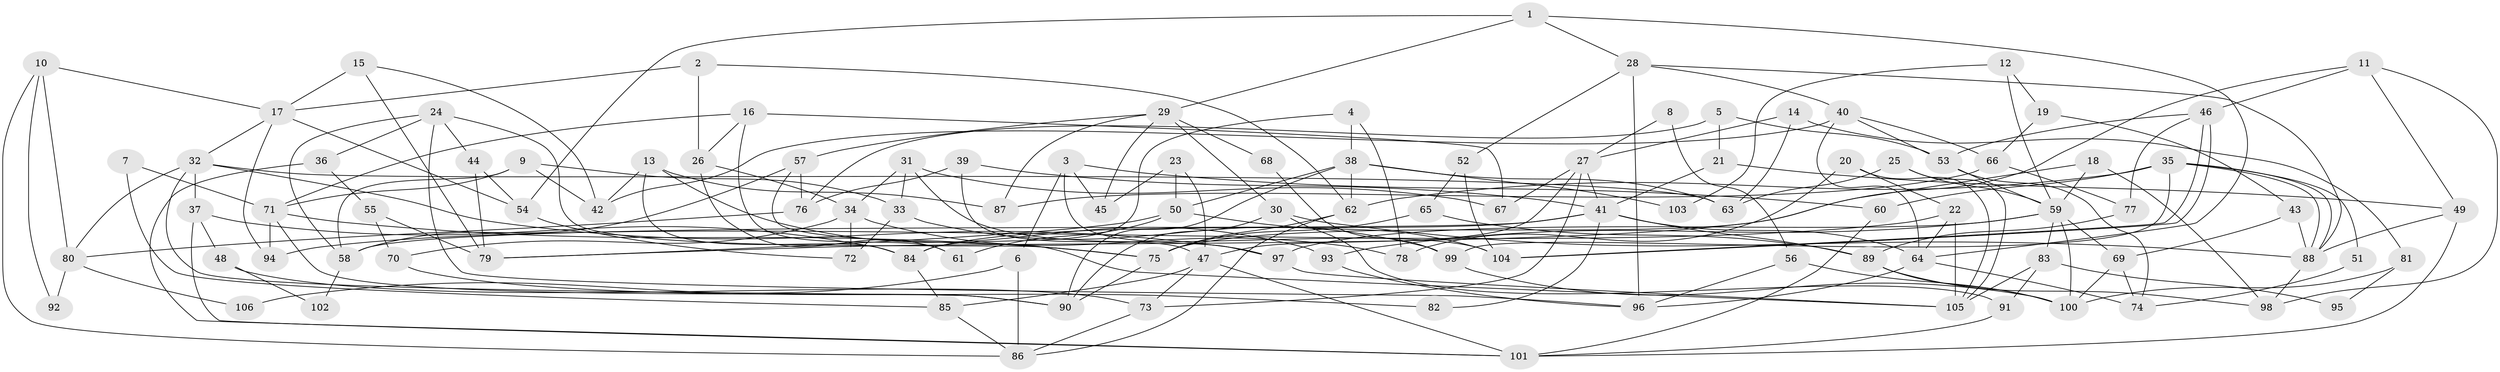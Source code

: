 // Generated by graph-tools (version 1.1) at 2025/14/03/09/25 04:14:50]
// undirected, 106 vertices, 212 edges
graph export_dot {
graph [start="1"]
  node [color=gray90,style=filled];
  1;
  2;
  3;
  4;
  5;
  6;
  7;
  8;
  9;
  10;
  11;
  12;
  13;
  14;
  15;
  16;
  17;
  18;
  19;
  20;
  21;
  22;
  23;
  24;
  25;
  26;
  27;
  28;
  29;
  30;
  31;
  32;
  33;
  34;
  35;
  36;
  37;
  38;
  39;
  40;
  41;
  42;
  43;
  44;
  45;
  46;
  47;
  48;
  49;
  50;
  51;
  52;
  53;
  54;
  55;
  56;
  57;
  58;
  59;
  60;
  61;
  62;
  63;
  64;
  65;
  66;
  67;
  68;
  69;
  70;
  71;
  72;
  73;
  74;
  75;
  76;
  77;
  78;
  79;
  80;
  81;
  82;
  83;
  84;
  85;
  86;
  87;
  88;
  89;
  90;
  91;
  92;
  93;
  94;
  95;
  96;
  97;
  98;
  99;
  100;
  101;
  102;
  103;
  104;
  105;
  106;
  1 -- 64;
  1 -- 28;
  1 -- 29;
  1 -- 54;
  2 -- 26;
  2 -- 17;
  2 -- 62;
  3 -- 45;
  3 -- 97;
  3 -- 6;
  3 -- 60;
  4 -- 84;
  4 -- 38;
  4 -- 78;
  5 -- 53;
  5 -- 21;
  5 -- 76;
  6 -- 86;
  6 -- 106;
  7 -- 85;
  7 -- 71;
  8 -- 56;
  8 -- 27;
  9 -- 71;
  9 -- 33;
  9 -- 42;
  9 -- 58;
  10 -- 17;
  10 -- 80;
  10 -- 86;
  10 -- 92;
  11 -- 98;
  11 -- 49;
  11 -- 46;
  11 -- 75;
  12 -- 59;
  12 -- 19;
  12 -- 103;
  13 -- 42;
  13 -- 84;
  13 -- 87;
  13 -- 93;
  14 -- 63;
  14 -- 27;
  14 -- 81;
  15 -- 17;
  15 -- 42;
  15 -- 79;
  16 -- 67;
  16 -- 71;
  16 -- 26;
  16 -- 61;
  17 -- 32;
  17 -- 94;
  17 -- 54;
  18 -- 98;
  18 -- 59;
  18 -- 79;
  19 -- 66;
  19 -- 43;
  20 -- 22;
  20 -- 78;
  20 -- 105;
  21 -- 41;
  21 -- 49;
  22 -- 64;
  22 -- 105;
  22 -- 94;
  23 -- 47;
  23 -- 50;
  23 -- 45;
  24 -- 44;
  24 -- 58;
  24 -- 36;
  24 -- 75;
  24 -- 96;
  25 -- 59;
  25 -- 105;
  25 -- 63;
  26 -- 61;
  26 -- 34;
  27 -- 47;
  27 -- 73;
  27 -- 41;
  27 -- 67;
  28 -- 88;
  28 -- 96;
  28 -- 40;
  28 -- 52;
  29 -- 57;
  29 -- 30;
  29 -- 45;
  29 -- 68;
  29 -- 87;
  30 -- 90;
  30 -- 88;
  30 -- 91;
  31 -- 104;
  31 -- 33;
  31 -- 34;
  31 -- 67;
  32 -- 63;
  32 -- 90;
  32 -- 37;
  32 -- 80;
  32 -- 97;
  33 -- 99;
  33 -- 72;
  34 -- 70;
  34 -- 72;
  34 -- 78;
  35 -- 88;
  35 -- 88;
  35 -- 62;
  35 -- 51;
  35 -- 60;
  35 -- 99;
  36 -- 101;
  36 -- 55;
  37 -- 84;
  37 -- 48;
  37 -- 101;
  38 -- 62;
  38 -- 50;
  38 -- 63;
  38 -- 90;
  38 -- 103;
  39 -- 41;
  39 -- 76;
  39 -- 47;
  40 -- 53;
  40 -- 42;
  40 -- 64;
  40 -- 66;
  41 -- 89;
  41 -- 58;
  41 -- 64;
  41 -- 82;
  41 -- 84;
  43 -- 88;
  43 -- 69;
  44 -- 54;
  44 -- 79;
  46 -- 104;
  46 -- 104;
  46 -- 53;
  46 -- 77;
  47 -- 101;
  47 -- 73;
  47 -- 85;
  48 -- 73;
  48 -- 102;
  49 -- 101;
  49 -- 88;
  50 -- 104;
  50 -- 79;
  50 -- 61;
  51 -- 74;
  52 -- 65;
  52 -- 104;
  53 -- 59;
  53 -- 74;
  54 -- 72;
  55 -- 79;
  55 -- 70;
  56 -- 96;
  56 -- 100;
  57 -- 105;
  57 -- 58;
  57 -- 76;
  58 -- 102;
  59 -- 93;
  59 -- 83;
  59 -- 69;
  59 -- 97;
  59 -- 100;
  60 -- 101;
  62 -- 75;
  62 -- 86;
  64 -- 74;
  64 -- 96;
  65 -- 89;
  65 -- 75;
  66 -- 87;
  66 -- 77;
  68 -- 99;
  69 -- 74;
  69 -- 100;
  70 -- 82;
  71 -- 75;
  71 -- 90;
  71 -- 94;
  73 -- 86;
  75 -- 90;
  76 -- 80;
  77 -- 89;
  80 -- 92;
  80 -- 106;
  81 -- 100;
  81 -- 95;
  83 -- 91;
  83 -- 105;
  83 -- 95;
  84 -- 85;
  85 -- 86;
  88 -- 98;
  89 -- 100;
  89 -- 98;
  91 -- 101;
  93 -- 96;
  97 -- 105;
  99 -- 100;
}
